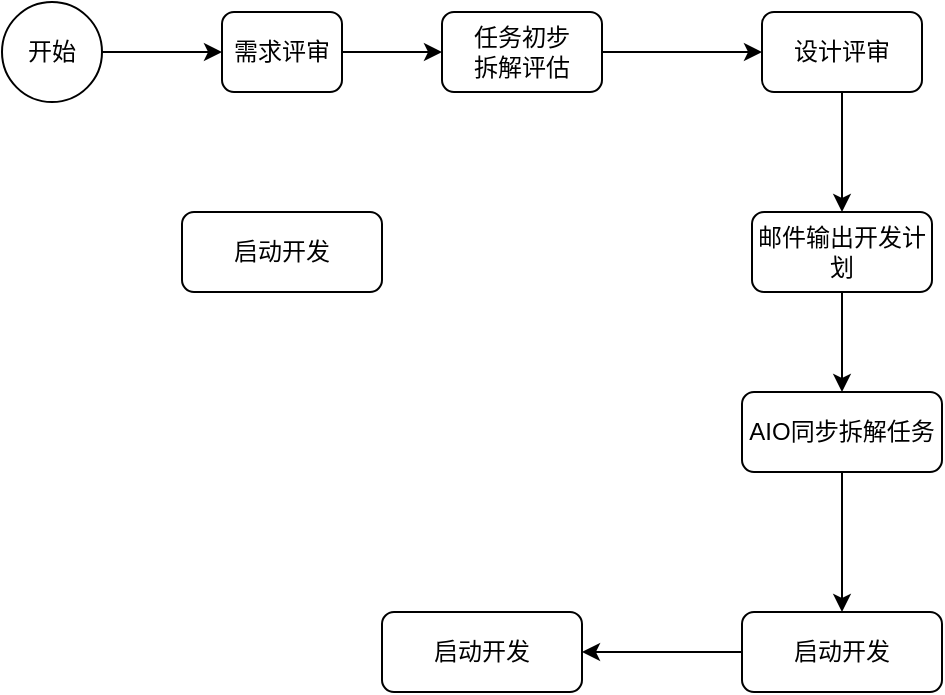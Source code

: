 <mxfile version="21.3.7" type="github">
  <diagram id="prtHgNgQTEPvFCAcTncT" name="Page-1">
    <mxGraphModel dx="1221" dy="631" grid="1" gridSize="10" guides="1" tooltips="1" connect="1" arrows="1" fold="1" page="1" pageScale="1" pageWidth="827" pageHeight="1169" math="0" shadow="0">
      <root>
        <mxCell id="0" />
        <mxCell id="1" parent="0" />
        <mxCell id="kG_jibdD-xBOYze4PCFx-7" style="edgeStyle=orthogonalEdgeStyle;rounded=0;orthogonalLoop=1;jettySize=auto;html=1;exitX=1;exitY=0.5;exitDx=0;exitDy=0;entryX=0;entryY=0.5;entryDx=0;entryDy=0;" parent="1" source="kG_jibdD-xBOYze4PCFx-1" target="kG_jibdD-xBOYze4PCFx-5" edge="1">
          <mxGeometry relative="1" as="geometry">
            <Array as="points">
              <mxPoint x="170" y="160" />
              <mxPoint x="170" y="160" />
            </Array>
          </mxGeometry>
        </mxCell>
        <mxCell id="kG_jibdD-xBOYze4PCFx-1" value="开始" style="ellipse;whiteSpace=wrap;html=1;aspect=fixed;" parent="1" vertex="1">
          <mxGeometry x="110" y="135" width="50" height="50" as="geometry" />
        </mxCell>
        <mxCell id="kG_jibdD-xBOYze4PCFx-10" value="" style="edgeStyle=orthogonalEdgeStyle;rounded=0;orthogonalLoop=1;jettySize=auto;html=1;" parent="1" source="kG_jibdD-xBOYze4PCFx-5" target="kG_jibdD-xBOYze4PCFx-9" edge="1">
          <mxGeometry relative="1" as="geometry" />
        </mxCell>
        <mxCell id="kG_jibdD-xBOYze4PCFx-5" value="需求评审" style="rounded=1;whiteSpace=wrap;html=1;" parent="1" vertex="1">
          <mxGeometry x="220" y="140" width="60" height="40" as="geometry" />
        </mxCell>
        <mxCell id="kG_jibdD-xBOYze4PCFx-12" value="" style="edgeStyle=orthogonalEdgeStyle;rounded=0;orthogonalLoop=1;jettySize=auto;html=1;" parent="1" source="kG_jibdD-xBOYze4PCFx-9" target="kG_jibdD-xBOYze4PCFx-11" edge="1">
          <mxGeometry relative="1" as="geometry" />
        </mxCell>
        <mxCell id="kG_jibdD-xBOYze4PCFx-9" value="任务初步&lt;br&gt;拆解评估" style="whiteSpace=wrap;html=1;rounded=1;" parent="1" vertex="1">
          <mxGeometry x="330" y="140" width="80" height="40" as="geometry" />
        </mxCell>
        <mxCell id="kG_jibdD-xBOYze4PCFx-14" value="" style="edgeStyle=orthogonalEdgeStyle;rounded=0;orthogonalLoop=1;jettySize=auto;html=1;" parent="1" source="kG_jibdD-xBOYze4PCFx-11" target="kG_jibdD-xBOYze4PCFx-13" edge="1">
          <mxGeometry relative="1" as="geometry" />
        </mxCell>
        <mxCell id="kG_jibdD-xBOYze4PCFx-11" value="设计评审" style="whiteSpace=wrap;html=1;rounded=1;" parent="1" vertex="1">
          <mxGeometry x="490" y="140" width="80" height="40" as="geometry" />
        </mxCell>
        <mxCell id="kG_jibdD-xBOYze4PCFx-16" value="" style="edgeStyle=orthogonalEdgeStyle;rounded=0;orthogonalLoop=1;jettySize=auto;html=1;" parent="1" source="kG_jibdD-xBOYze4PCFx-13" target="kG_jibdD-xBOYze4PCFx-15" edge="1">
          <mxGeometry relative="1" as="geometry" />
        </mxCell>
        <mxCell id="kG_jibdD-xBOYze4PCFx-13" value="邮件输出开发计划" style="whiteSpace=wrap;html=1;rounded=1;" parent="1" vertex="1">
          <mxGeometry x="485" y="240" width="90" height="40" as="geometry" />
        </mxCell>
        <mxCell id="kG_jibdD-xBOYze4PCFx-18" value="" style="edgeStyle=orthogonalEdgeStyle;rounded=0;orthogonalLoop=1;jettySize=auto;html=1;" parent="1" source="kG_jibdD-xBOYze4PCFx-15" target="kG_jibdD-xBOYze4PCFx-17" edge="1">
          <mxGeometry relative="1" as="geometry" />
        </mxCell>
        <mxCell id="kG_jibdD-xBOYze4PCFx-15" value="AIO同步拆解任务" style="whiteSpace=wrap;html=1;rounded=1;" parent="1" vertex="1">
          <mxGeometry x="480" y="330" width="100" height="40" as="geometry" />
        </mxCell>
        <mxCell id="kG_jibdD-xBOYze4PCFx-20" value="" style="edgeStyle=orthogonalEdgeStyle;rounded=0;orthogonalLoop=1;jettySize=auto;html=1;" parent="1" source="kG_jibdD-xBOYze4PCFx-17" target="kG_jibdD-xBOYze4PCFx-19" edge="1">
          <mxGeometry relative="1" as="geometry" />
        </mxCell>
        <mxCell id="kG_jibdD-xBOYze4PCFx-17" value="启动开发" style="whiteSpace=wrap;html=1;rounded=1;" parent="1" vertex="1">
          <mxGeometry x="480" y="440" width="100" height="40" as="geometry" />
        </mxCell>
        <mxCell id="kG_jibdD-xBOYze4PCFx-19" value="启动开发" style="whiteSpace=wrap;html=1;rounded=1;" parent="1" vertex="1">
          <mxGeometry x="300" y="440" width="100" height="40" as="geometry" />
        </mxCell>
        <mxCell id="4kvjVr-Wqc5JWzwL6AYk-1" value="启动开发" style="whiteSpace=wrap;html=1;rounded=1;" vertex="1" parent="1">
          <mxGeometry x="200" y="240" width="100" height="40" as="geometry" />
        </mxCell>
      </root>
    </mxGraphModel>
  </diagram>
</mxfile>
